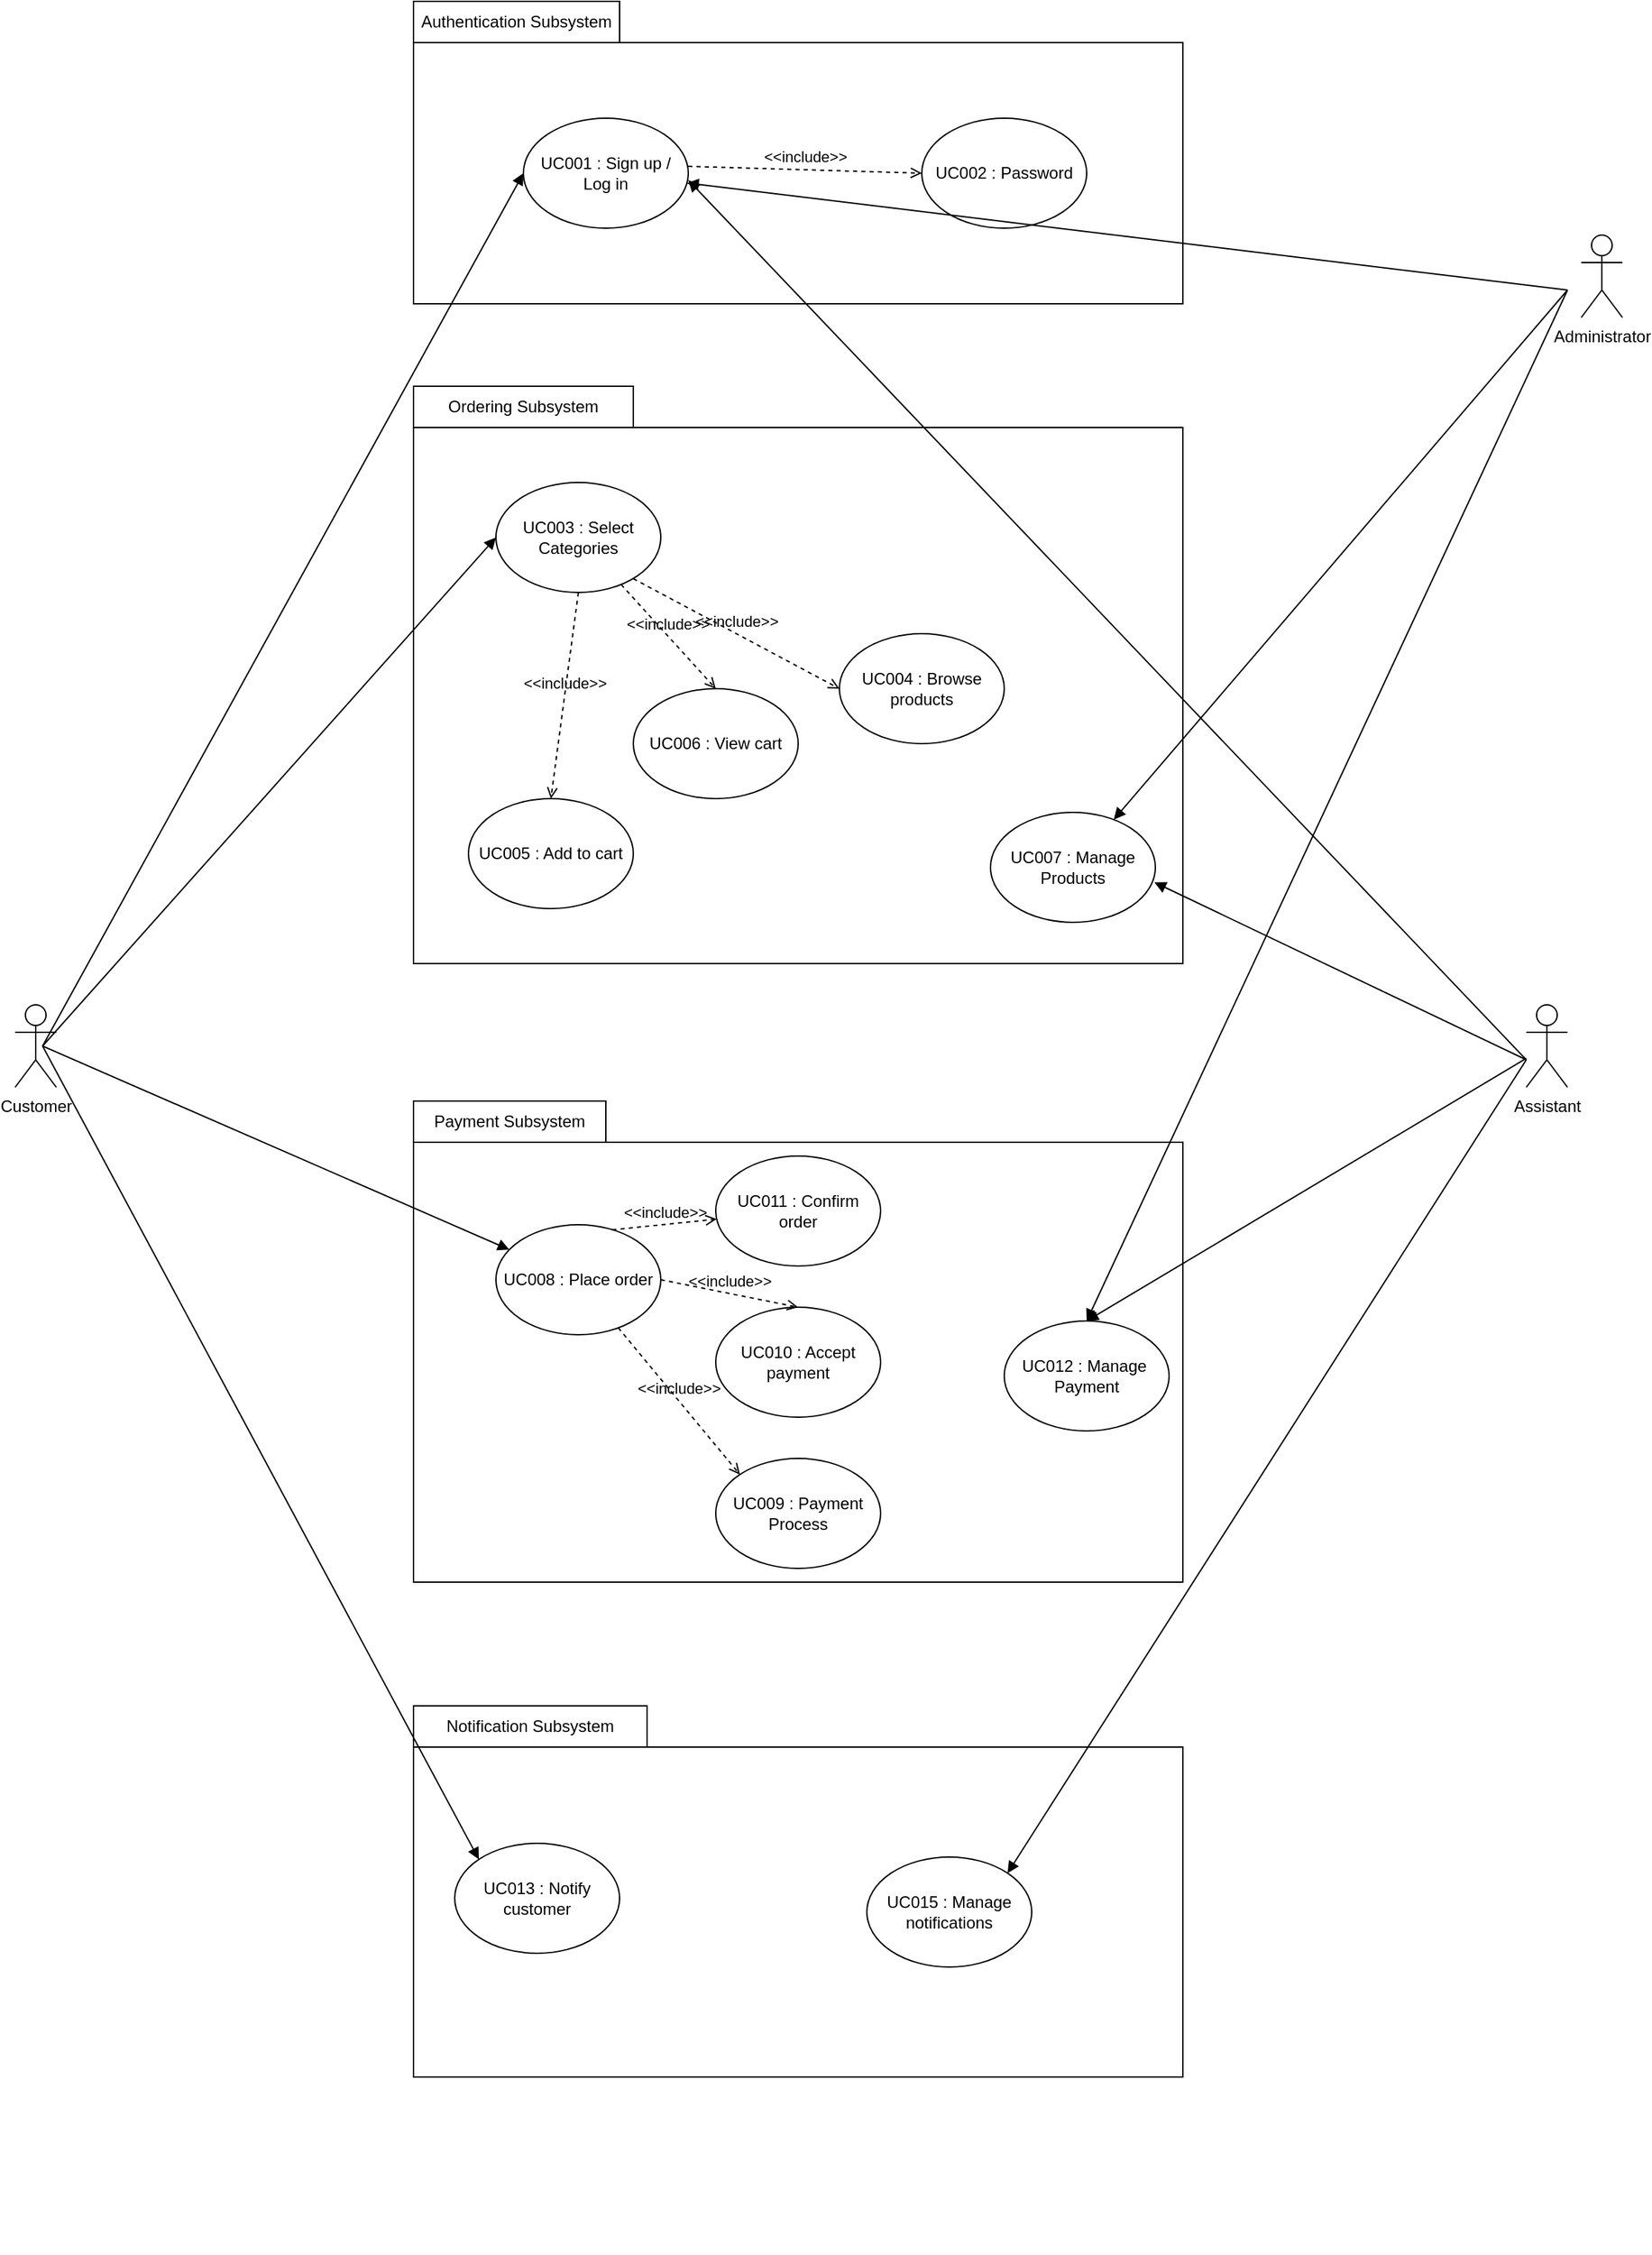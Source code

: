 <mxfile>
    <diagram id="AYqQXd5WyUoClP69d7lD" name="Use case diagram">
        <mxGraphModel dx="2259" dy="804" grid="1" gridSize="10" guides="1" tooltips="1" connect="1" arrows="1" fold="1" page="1" pageScale="1" pageWidth="850" pageHeight="1100" math="0" shadow="0">
            <root>
                <mxCell id="0"/>
                <mxCell id="1" parent="0"/>
                <mxCell id="UZxbOywT3B7cJk_aI69I-5" value="" style="rounded=0;whiteSpace=wrap;html=1;" parent="1" vertex="1">
                    <mxGeometry x="160" y="240" width="560" height="190" as="geometry"/>
                </mxCell>
                <mxCell id="UZxbOywT3B7cJk_aI69I-6" value="Authentication Subsystem" style="rounded=0;whiteSpace=wrap;html=1;" parent="1" vertex="1">
                    <mxGeometry x="160" y="210" width="150" height="30" as="geometry"/>
                </mxCell>
                <mxCell id="UZxbOywT3B7cJk_aI69I-7" value="UC001 : Sign up / Log in" style="ellipse;whiteSpace=wrap;html=1;" parent="1" vertex="1">
                    <mxGeometry x="240" y="295" width="120" height="80" as="geometry"/>
                </mxCell>
                <mxCell id="UZxbOywT3B7cJk_aI69I-8" value="UC002 : Password" style="ellipse;whiteSpace=wrap;html=1;" parent="1" vertex="1">
                    <mxGeometry x="530" y="295" width="120" height="80" as="geometry"/>
                </mxCell>
                <mxCell id="UZxbOywT3B7cJk_aI69I-9" value="" style="rounded=0;whiteSpace=wrap;html=1;" parent="1" vertex="1">
                    <mxGeometry x="160" y="520" width="560" height="390" as="geometry"/>
                </mxCell>
                <mxCell id="UZxbOywT3B7cJk_aI69I-10" value="Ordering Subsystem" style="rounded=0;whiteSpace=wrap;html=1;" parent="1" vertex="1">
                    <mxGeometry x="160" y="490" width="160" height="30" as="geometry"/>
                </mxCell>
                <mxCell id="UZxbOywT3B7cJk_aI69I-12" value="UC003 : Select Categories" style="ellipse;whiteSpace=wrap;html=1;" parent="1" vertex="1">
                    <mxGeometry x="220" y="560" width="120" height="80" as="geometry"/>
                </mxCell>
                <mxCell id="UZxbOywT3B7cJk_aI69I-13" value="UC004 : Browse products" style="ellipse;whiteSpace=wrap;html=1;" parent="1" vertex="1">
                    <mxGeometry x="470" y="670" width="120" height="80" as="geometry"/>
                </mxCell>
                <mxCell id="UZxbOywT3B7cJk_aI69I-14" value="UC007 : Manage Products" style="ellipse;whiteSpace=wrap;html=1;" parent="1" vertex="1">
                    <mxGeometry x="580" y="800" width="120" height="80" as="geometry"/>
                </mxCell>
                <mxCell id="UZxbOywT3B7cJk_aI69I-15" value="UC005 : Add to cart" style="ellipse;whiteSpace=wrap;html=1;" parent="1" vertex="1">
                    <mxGeometry x="200" y="790" width="120" height="80" as="geometry"/>
                </mxCell>
                <mxCell id="UZxbOywT3B7cJk_aI69I-16" value="UC006 : View cart" style="ellipse;whiteSpace=wrap;html=1;" parent="1" vertex="1">
                    <mxGeometry x="320" y="710" width="120" height="80" as="geometry"/>
                </mxCell>
                <mxCell id="UZxbOywT3B7cJk_aI69I-17" value="" style="rounded=0;whiteSpace=wrap;html=1;" parent="1" vertex="1">
                    <mxGeometry x="160" y="1040" width="560" height="320" as="geometry"/>
                </mxCell>
                <mxCell id="UZxbOywT3B7cJk_aI69I-18" value="Payment Subsystem" style="rounded=0;whiteSpace=wrap;html=1;" parent="1" vertex="1">
                    <mxGeometry x="160" y="1010" width="140" height="30" as="geometry"/>
                </mxCell>
                <mxCell id="UZxbOywT3B7cJk_aI69I-19" value="UC008 : Place order" style="ellipse;whiteSpace=wrap;html=1;" parent="1" vertex="1">
                    <mxGeometry x="220" y="1100" width="120" height="80" as="geometry"/>
                </mxCell>
                <mxCell id="UZxbOywT3B7cJk_aI69I-20" value="UC011 : Confirm order" style="ellipse;whiteSpace=wrap;html=1;" parent="1" vertex="1">
                    <mxGeometry x="380" y="1050" width="120" height="80" as="geometry"/>
                </mxCell>
                <mxCell id="UZxbOywT3B7cJk_aI69I-21" value="UC009 : Payment Process" style="ellipse;whiteSpace=wrap;html=1;" parent="1" vertex="1">
                    <mxGeometry x="380" y="1270" width="120" height="80" as="geometry"/>
                </mxCell>
                <mxCell id="UZxbOywT3B7cJk_aI69I-22" value="UC010 : Accept payment" style="ellipse;whiteSpace=wrap;html=1;" parent="1" vertex="1">
                    <mxGeometry x="380" y="1160" width="120" height="80" as="geometry"/>
                </mxCell>
                <mxCell id="UZxbOywT3B7cJk_aI69I-23" value="UC012 : Manage&amp;nbsp; Payment" style="ellipse;whiteSpace=wrap;html=1;" parent="1" vertex="1">
                    <mxGeometry x="590" y="1170" width="120" height="80" as="geometry"/>
                </mxCell>
                <mxCell id="UZxbOywT3B7cJk_aI69I-24" value="" style="rounded=0;whiteSpace=wrap;html=1;" parent="1" vertex="1">
                    <mxGeometry x="160" y="1480" width="560" height="240" as="geometry"/>
                </mxCell>
                <mxCell id="UZxbOywT3B7cJk_aI69I-25" value="Notification Subsystem" style="rounded=0;whiteSpace=wrap;html=1;" parent="1" vertex="1">
                    <mxGeometry x="160" y="1450" width="170" height="30" as="geometry"/>
                </mxCell>
                <mxCell id="UZxbOywT3B7cJk_aI69I-26" value="UC013 : Notify customer" style="ellipse;whiteSpace=wrap;html=1;" parent="1" vertex="1">
                    <mxGeometry x="190" y="1550" width="120" height="80" as="geometry"/>
                </mxCell>
                <mxCell id="UZxbOywT3B7cJk_aI69I-27" value="UC015 : Manage notifications" style="ellipse;whiteSpace=wrap;html=1;" parent="1" vertex="1">
                    <mxGeometry x="490" y="1560" width="120" height="80" as="geometry"/>
                </mxCell>
                <mxCell id="UZxbOywT3B7cJk_aI69I-30" value="" style="edgeStyle=none;html=1;" parent="1" edge="1">
                    <mxGeometry relative="1" as="geometry">
                        <mxPoint x="255.5" y="1840" as="sourcePoint"/>
                        <mxPoint x="255.5" y="1840" as="targetPoint"/>
                    </mxGeometry>
                </mxCell>
                <mxCell id="UZxbOywT3B7cJk_aI69I-34" value="Customer&lt;br&gt;" style="shape=umlActor;verticalLabelPosition=bottom;verticalAlign=top;html=1;outlineConnect=0;" parent="1" vertex="1">
                    <mxGeometry x="-130" y="940" width="30" height="60" as="geometry"/>
                </mxCell>
                <mxCell id="UZxbOywT3B7cJk_aI69I-35" value="Assistant" style="shape=umlActor;verticalLabelPosition=bottom;verticalAlign=top;html=1;outlineConnect=0;" parent="1" vertex="1">
                    <mxGeometry x="970" y="940" width="30" height="60" as="geometry"/>
                </mxCell>
                <mxCell id="UZxbOywT3B7cJk_aI69I-39" value="" style="html=1;verticalAlign=bottom;labelBackgroundColor=none;endArrow=block;endFill=1;entryX=0;entryY=0.5;entryDx=0;entryDy=0;" parent="1" target="UZxbOywT3B7cJk_aI69I-7" edge="1">
                    <mxGeometry width="160" relative="1" as="geometry">
                        <mxPoint x="-110" y="970" as="sourcePoint"/>
                        <mxPoint x="40" y="970" as="targetPoint"/>
                    </mxGeometry>
                </mxCell>
                <mxCell id="UZxbOywT3B7cJk_aI69I-40" value="&amp;lt;&amp;lt;include&amp;gt;&amp;gt;" style="html=1;verticalAlign=bottom;labelBackgroundColor=none;endArrow=open;endFill=0;dashed=1;entryX=0;entryY=0.5;entryDx=0;entryDy=0;" parent="1" target="UZxbOywT3B7cJk_aI69I-8" edge="1">
                    <mxGeometry width="160" relative="1" as="geometry">
                        <mxPoint x="360" y="330" as="sourcePoint"/>
                        <mxPoint x="520" y="330" as="targetPoint"/>
                    </mxGeometry>
                </mxCell>
                <mxCell id="UZxbOywT3B7cJk_aI69I-41" value="" style="html=1;verticalAlign=bottom;labelBackgroundColor=none;endArrow=block;endFill=1;" parent="1" edge="1">
                    <mxGeometry width="160" relative="1" as="geometry">
                        <mxPoint x="970" y="980" as="sourcePoint"/>
                        <mxPoint x="360" y="340" as="targetPoint"/>
                    </mxGeometry>
                </mxCell>
                <mxCell id="UZxbOywT3B7cJk_aI69I-43" value="" style="html=1;verticalAlign=bottom;labelBackgroundColor=none;endArrow=block;endFill=1;entryX=0;entryY=0.5;entryDx=0;entryDy=0;" parent="1" edge="1">
                    <mxGeometry width="160" relative="1" as="geometry">
                        <mxPoint x="-110" y="970" as="sourcePoint"/>
                        <mxPoint x="220.0" y="600" as="targetPoint"/>
                    </mxGeometry>
                </mxCell>
                <mxCell id="UZxbOywT3B7cJk_aI69I-45" value="&amp;lt;&amp;lt;include&amp;gt;&amp;gt;" style="html=1;verticalAlign=bottom;labelBackgroundColor=none;endArrow=open;endFill=0;dashed=1;entryX=0;entryY=0.5;entryDx=0;entryDy=0;" parent="1" target="UZxbOywT3B7cJk_aI69I-13" edge="1">
                    <mxGeometry width="160" relative="1" as="geometry">
                        <mxPoint x="320" y="630" as="sourcePoint"/>
                        <mxPoint x="480" y="630" as="targetPoint"/>
                    </mxGeometry>
                </mxCell>
                <mxCell id="UZxbOywT3B7cJk_aI69I-46" value="" style="html=1;verticalAlign=bottom;labelBackgroundColor=none;endArrow=block;endFill=1;" parent="1" target="UZxbOywT3B7cJk_aI69I-19" edge="1">
                    <mxGeometry width="160" relative="1" as="geometry">
                        <mxPoint x="-110" y="970" as="sourcePoint"/>
                        <mxPoint x="50" y="970" as="targetPoint"/>
                    </mxGeometry>
                </mxCell>
                <mxCell id="UZxbOywT3B7cJk_aI69I-47" value="&amp;lt;&amp;lt;include&amp;gt;&amp;gt;" style="html=1;verticalAlign=bottom;labelBackgroundColor=none;endArrow=open;endFill=0;dashed=1;exitX=0.706;exitY=0.046;exitDx=0;exitDy=0;exitPerimeter=0;" parent="1" source="UZxbOywT3B7cJk_aI69I-19" target="UZxbOywT3B7cJk_aI69I-20" edge="1">
                    <mxGeometry width="160" relative="1" as="geometry">
                        <mxPoint x="330" y="1150" as="sourcePoint"/>
                        <mxPoint x="490" y="1150" as="targetPoint"/>
                    </mxGeometry>
                </mxCell>
                <mxCell id="UZxbOywT3B7cJk_aI69I-48" value="&amp;lt;&amp;lt;include&amp;gt;&amp;gt;" style="html=1;verticalAlign=bottom;labelBackgroundColor=none;endArrow=open;endFill=0;dashed=1;entryX=0.5;entryY=0;entryDx=0;entryDy=0;exitX=1;exitY=0.5;exitDx=0;exitDy=0;" parent="1" source="UZxbOywT3B7cJk_aI69I-19" target="UZxbOywT3B7cJk_aI69I-22" edge="1">
                    <mxGeometry width="160" relative="1" as="geometry">
                        <mxPoint x="330" y="1140" as="sourcePoint"/>
                        <mxPoint x="490" y="1140" as="targetPoint"/>
                    </mxGeometry>
                </mxCell>
                <mxCell id="UZxbOywT3B7cJk_aI69I-49" value="&amp;lt;&amp;lt;include&amp;gt;&amp;gt;" style="html=1;verticalAlign=bottom;labelBackgroundColor=none;endArrow=open;endFill=0;dashed=1;entryX=0;entryY=0;entryDx=0;entryDy=0;" parent="1" source="UZxbOywT3B7cJk_aI69I-19" target="UZxbOywT3B7cJk_aI69I-21" edge="1">
                    <mxGeometry width="160" relative="1" as="geometry">
                        <mxPoint x="230" y="1250" as="sourcePoint"/>
                        <mxPoint x="390" y="1250" as="targetPoint"/>
                    </mxGeometry>
                </mxCell>
                <mxCell id="UZxbOywT3B7cJk_aI69I-50" value="" style="html=1;verticalAlign=bottom;labelBackgroundColor=none;endArrow=block;endFill=1;entryX=0;entryY=0;entryDx=0;entryDy=0;" parent="1" target="UZxbOywT3B7cJk_aI69I-26" edge="1">
                    <mxGeometry width="160" relative="1" as="geometry">
                        <mxPoint x="-110" y="970" as="sourcePoint"/>
                        <mxPoint x="20" y="1110" as="targetPoint"/>
                    </mxGeometry>
                </mxCell>
                <mxCell id="UZxbOywT3B7cJk_aI69I-51" value="&amp;lt;&amp;lt;include&amp;gt;&amp;gt;" style="html=1;verticalAlign=bottom;labelBackgroundColor=none;endArrow=open;endFill=0;dashed=1;entryX=0.5;entryY=0;entryDx=0;entryDy=0;" parent="1" target="UZxbOywT3B7cJk_aI69I-16" edge="1">
                    <mxGeometry width="160" relative="1" as="geometry">
                        <mxPoint x="311.098" y="634.208" as="sourcePoint"/>
                        <mxPoint x="340" y="680" as="targetPoint"/>
                    </mxGeometry>
                </mxCell>
                <mxCell id="UZxbOywT3B7cJk_aI69I-52" value="&amp;lt;&amp;lt;include&amp;gt;&amp;gt;" style="html=1;verticalAlign=bottom;labelBackgroundColor=none;endArrow=open;endFill=0;dashed=1;entryX=0.5;entryY=0;entryDx=0;entryDy=0;exitX=0.5;exitY=1;exitDx=0;exitDy=0;" parent="1" target="UZxbOywT3B7cJk_aI69I-15" edge="1">
                    <mxGeometry width="160" relative="1" as="geometry">
                        <mxPoint x="280" y="640" as="sourcePoint"/>
                        <mxPoint x="350" y="700" as="targetPoint"/>
                    </mxGeometry>
                </mxCell>
                <mxCell id="UZxbOywT3B7cJk_aI69I-53" value="" style="html=1;verticalAlign=bottom;labelBackgroundColor=none;endArrow=block;endFill=1;entryX=0.994;entryY=0.636;entryDx=0;entryDy=0;entryPerimeter=0;" parent="1" target="UZxbOywT3B7cJk_aI69I-14" edge="1">
                    <mxGeometry width="160" relative="1" as="geometry">
                        <mxPoint x="970" y="980" as="sourcePoint"/>
                        <mxPoint x="870" y="930" as="targetPoint"/>
                    </mxGeometry>
                </mxCell>
                <mxCell id="UZxbOywT3B7cJk_aI69I-54" value="" style="html=1;verticalAlign=bottom;labelBackgroundColor=none;endArrow=block;endFill=1;entryX=0.5;entryY=0;entryDx=0;entryDy=0;" parent="1" source="UZxbOywT3B7cJk_aI69I-35" target="UZxbOywT3B7cJk_aI69I-23" edge="1">
                    <mxGeometry width="160" relative="1" as="geometry">
                        <mxPoint x="940" y="980" as="sourcePoint"/>
                        <mxPoint x="890" y="1080" as="targetPoint"/>
                    </mxGeometry>
                </mxCell>
                <mxCell id="UZxbOywT3B7cJk_aI69I-55" value="" style="html=1;verticalAlign=bottom;labelBackgroundColor=none;endArrow=block;endFill=1;entryX=1;entryY=0;entryDx=0;entryDy=0;" parent="1" target="UZxbOywT3B7cJk_aI69I-27" edge="1">
                    <mxGeometry width="160" relative="1" as="geometry">
                        <mxPoint x="970" y="980" as="sourcePoint"/>
                        <mxPoint x="970" y="1210" as="targetPoint"/>
                    </mxGeometry>
                </mxCell>
                <mxCell id="9" value="Administrator" style="shape=umlActor;verticalLabelPosition=bottom;verticalAlign=top;html=1;" parent="1" vertex="1">
                    <mxGeometry x="1010" y="380" width="30" height="60" as="geometry"/>
                </mxCell>
                <mxCell id="11" value="" style="html=1;verticalAlign=bottom;labelBackgroundColor=none;endArrow=block;endFill=1;" parent="1" target="UZxbOywT3B7cJk_aI69I-14" edge="1">
                    <mxGeometry width="160" relative="1" as="geometry">
                        <mxPoint x="1000" y="420" as="sourcePoint"/>
                        <mxPoint x="1182.574" y="2171.716" as="targetPoint"/>
                    </mxGeometry>
                </mxCell>
                <mxCell id="12" value="" style="html=1;verticalAlign=bottom;labelBackgroundColor=none;endArrow=block;endFill=1;entryX=0.5;entryY=0;entryDx=0;entryDy=0;" parent="1" target="UZxbOywT3B7cJk_aI69I-23" edge="1">
                    <mxGeometry width="160" relative="1" as="geometry">
                        <mxPoint x="1000" y="420" as="sourcePoint"/>
                        <mxPoint x="237.574" y="1591.716" as="targetPoint"/>
                    </mxGeometry>
                </mxCell>
                <mxCell id="16" value="" style="html=1;verticalAlign=bottom;labelBackgroundColor=none;endArrow=block;endFill=1;" edge="1" parent="1" target="UZxbOywT3B7cJk_aI69I-7">
                    <mxGeometry width="160" relative="1" as="geometry">
                        <mxPoint x="1000" y="420" as="sourcePoint"/>
                        <mxPoint x="679.679" y="815.236" as="targetPoint"/>
                    </mxGeometry>
                </mxCell>
            </root>
        </mxGraphModel>
    </diagram>
    <diagram id="kaFLFgXNcrs9q_TUXNEo" name="Page-2">
        <mxGraphModel dx="986" dy="563" grid="1" gridSize="10" guides="1" tooltips="1" connect="1" arrows="1" fold="1" page="1" pageScale="1" pageWidth="850" pageHeight="1100" math="0" shadow="0">
            <root>
                <mxCell id="0"/>
                <mxCell id="1" parent="0"/>
            </root>
        </mxGraphModel>
    </diagram>
</mxfile>